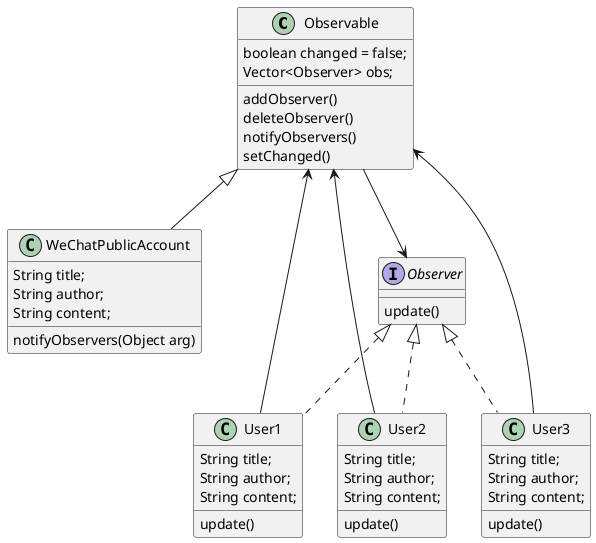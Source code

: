 @startuml

 class Observable{
     boolean changed = false;
     Vector<Observer> obs;

     addObserver()
     deleteObserver()
     notifyObservers()
     setChanged()
 }

 class WeChatPublicAccount{

     String title;
     String author;
     String content;
     notifyObservers(Object arg)

 }

 Observable <|-- WeChatPublicAccount

 interface Observer{
    update()
 }

 class User1{
     String title;
     String author;
     String content;
    update()
 }

 class User2{
      String title;
      String author;
      String content;
     update()
 }

class User3{
     String title;
     String author;
     String content;
  update()
}

Observer <|.. User1
Observer <|.. User2
Observer <|.. User3
Observable --> Observer

User1 --> Observable
User2 --> Observable
User3 --> Observable

@enduml